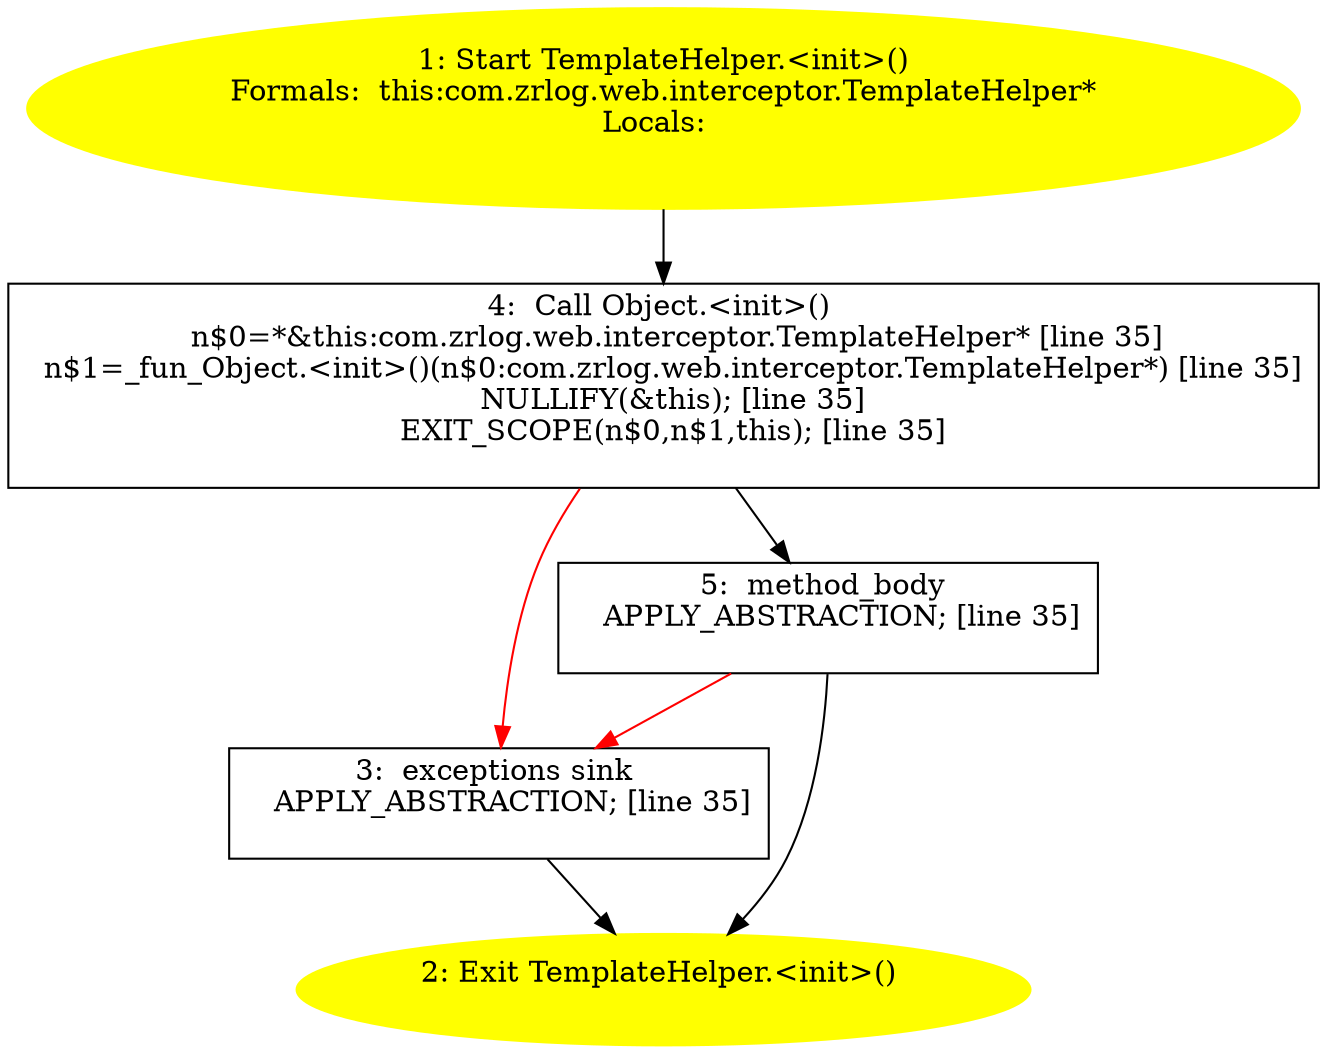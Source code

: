 /* @generated */
digraph cfg {
"com.zrlog.web.interceptor.TemplateHelper.<init>().5ba20801110f5be0fc32d9b8f978a295_1" [label="1: Start TemplateHelper.<init>()\nFormals:  this:com.zrlog.web.interceptor.TemplateHelper*\nLocals:  \n  " color=yellow style=filled]
	

	 "com.zrlog.web.interceptor.TemplateHelper.<init>().5ba20801110f5be0fc32d9b8f978a295_1" -> "com.zrlog.web.interceptor.TemplateHelper.<init>().5ba20801110f5be0fc32d9b8f978a295_4" ;
"com.zrlog.web.interceptor.TemplateHelper.<init>().5ba20801110f5be0fc32d9b8f978a295_2" [label="2: Exit TemplateHelper.<init>() \n  " color=yellow style=filled]
	

"com.zrlog.web.interceptor.TemplateHelper.<init>().5ba20801110f5be0fc32d9b8f978a295_3" [label="3:  exceptions sink \n   APPLY_ABSTRACTION; [line 35]\n " shape="box"]
	

	 "com.zrlog.web.interceptor.TemplateHelper.<init>().5ba20801110f5be0fc32d9b8f978a295_3" -> "com.zrlog.web.interceptor.TemplateHelper.<init>().5ba20801110f5be0fc32d9b8f978a295_2" ;
"com.zrlog.web.interceptor.TemplateHelper.<init>().5ba20801110f5be0fc32d9b8f978a295_4" [label="4:  Call Object.<init>() \n   n$0=*&this:com.zrlog.web.interceptor.TemplateHelper* [line 35]\n  n$1=_fun_Object.<init>()(n$0:com.zrlog.web.interceptor.TemplateHelper*) [line 35]\n  NULLIFY(&this); [line 35]\n  EXIT_SCOPE(n$0,n$1,this); [line 35]\n " shape="box"]
	

	 "com.zrlog.web.interceptor.TemplateHelper.<init>().5ba20801110f5be0fc32d9b8f978a295_4" -> "com.zrlog.web.interceptor.TemplateHelper.<init>().5ba20801110f5be0fc32d9b8f978a295_5" ;
	 "com.zrlog.web.interceptor.TemplateHelper.<init>().5ba20801110f5be0fc32d9b8f978a295_4" -> "com.zrlog.web.interceptor.TemplateHelper.<init>().5ba20801110f5be0fc32d9b8f978a295_3" [color="red" ];
"com.zrlog.web.interceptor.TemplateHelper.<init>().5ba20801110f5be0fc32d9b8f978a295_5" [label="5:  method_body \n   APPLY_ABSTRACTION; [line 35]\n " shape="box"]
	

	 "com.zrlog.web.interceptor.TemplateHelper.<init>().5ba20801110f5be0fc32d9b8f978a295_5" -> "com.zrlog.web.interceptor.TemplateHelper.<init>().5ba20801110f5be0fc32d9b8f978a295_2" ;
	 "com.zrlog.web.interceptor.TemplateHelper.<init>().5ba20801110f5be0fc32d9b8f978a295_5" -> "com.zrlog.web.interceptor.TemplateHelper.<init>().5ba20801110f5be0fc32d9b8f978a295_3" [color="red" ];
}
